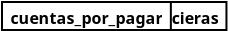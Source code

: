 <?xml version="1.0" encoding="UTF-8"?>
<dia:diagram xmlns:dia="http://www.lysator.liu.se/~alla/dia/">
  <dia:layer name="Capa 1" visible="true" active="true">
    <dia:object type="UML - Class" version="0" id="O0">
      <dia:attribute name="obj_pos">
        <dia:point val="1.0,1.0"/>
      </dia:attribute>
      <dia:attribute name="obj_bb">
        <dia:rectangle val="1.0,1.0;6.5,3.5"/>
      </dia:attribute>
      <dia:attribute name="name">
        <dia:string># clientes #</dia:string>
      </dia:attribute>
      <dia:attribute name="attributes">
        <dia:composite type="umlattribute">
          <dia:attribute name="name">
            <dia:string># id_cliente #</dia:string>
          </dia:attribute>
        </dia:composite>
        <dia:composite type="umlattribute">
          <dia:attribute name="name">
            <dia:string># nombre #</dia:string>
          </dia:attribute>
        </dia:composite>
        <dia:composite type="umlattribute">
          <dia:attribute name="name">
            <dia:string># apellido #</dia:string>
          </dia:attribute>
        </dia:composite>
        <dia:composite type="umlattribute">
          <dia:attribute name="name">
            <dia:string># correo #</dia:string>
          </dia:attribute>
        </dia:composite>
        <dia:composite type="umlattribute">
          <dia:attribute name="name">
            <dia:string># telefono #</dia:string>
          </dia:attribute>
        </dia:composite>
        <dia:composite type="umlattribute">
          <dia:attribute name="name">
            <dia:string># direccion #</dia:string>
          </dia:attribute>
        </dia:composite>
      </dia:attribute>
    </dia:object>
    <dia:object type="UML - Class" version="0" id="O1">
      <dia:attribute name="obj_pos">
        <dia:point val="7.5,1.0"/>
      </dia:attribute>
      <dia:attribute name="obj_bb">
        <dia:rectangle val="7.5,1.0;13.0,3.5"/>
      </dia:attribute>
      <dia:attribute name="name">
        <dia:string># cotizaciones #</dia:string>
      </dia:attribute>
      <dia:attribute name="attributes">
        <dia:composite type="umlattribute">
          <dia:attribute name="name">
            <dia:string># id_cotizacion #</dia:string>
          </dia:attribute>
        </dia:composite>
        <dia:composite type="umlattribute">
          <dia:attribute name="name">
            <dia:string># id_cliente #</dia:string>
          </dia:attribute>
        </dia:composite>
        <dia:composite type="umlattribute">
          <dia:attribute name="name">
            <dia:string># fecha #</dia:string>
          </dia:attribute>
        </dia:composite>
        <dia:composite type="umlattribute">
          <dia:attribute name="name">
            <dia:string># total_estimado #</dia:string>
          </dia:attribute>
        </dia:composite>
      </dia:attribute>
    </dia:object>
    <dia:object type="UML - Class" version="0" id="O2">
      <dia:attribute name="obj_pos">
        <dia:point val="14.0,1.0"/>
      </dia:attribute>
      <dia:attribute name="obj_bb">
        <dia:rectangle val="14.0,1.0;19.5,3.5"/>
      </dia:attribute>
      <dia:attribute name="name">
        <dia:string># pedidos #</dia:string>
      </dia:attribute>
      <dia:attribute name="attributes">
        <dia:composite type="umlattribute">
          <dia:attribute name="name">
            <dia:string># id_pedido #</dia:string>
          </dia:attribute>
        </dia:composite>
        <dia:composite type="umlattribute">
          <dia:attribute name="name">
            <dia:string># id_cliente #</dia:string>
          </dia:attribute>
        </dia:composite>
        <dia:composite type="umlattribute">
          <dia:attribute name="name">
            <dia:string># fecha_pedido #</dia:string>
          </dia:attribute>
        </dia:composite>
        <dia:composite type="umlattribute">
          <dia:attribute name="name">
            <dia:string># estado_pedido #</dia:string>
          </dia:attribute>
        </dia:composite>
      </dia:attribute>
    </dia:object>
    <dia:object type="UML - Class" version="0" id="O3">
      <dia:attribute name="obj_pos">
        <dia:point val="1.0,5.5"/>
      </dia:attribute>
      <dia:attribute name="obj_bb">
        <dia:rectangle val="1.0,5.5;6.5,8.0"/>
      </dia:attribute>
      <dia:attribute name="name">
        <dia:string># facturas #</dia:string>
      </dia:attribute>
      <dia:attribute name="attributes">
        <dia:composite type="umlattribute">
          <dia:attribute name="name">
            <dia:string># id_factura #</dia:string>
          </dia:attribute>
        </dia:composite>
        <dia:composite type="umlattribute">
          <dia:attribute name="name">
            <dia:string># id_pedido #</dia:string>
          </dia:attribute>
        </dia:composite>
        <dia:composite type="umlattribute">
          <dia:attribute name="name">
            <dia:string># fecha_factura #</dia:string>
          </dia:attribute>
        </dia:composite>
        <dia:composite type="umlattribute">
          <dia:attribute name="name">
            <dia:string># total #</dia:string>
          </dia:attribute>
        </dia:composite>
        <dia:composite type="umlattribute">
          <dia:attribute name="name">
            <dia:string># medio_pago #</dia:string>
          </dia:attribute>
        </dia:composite>
        <dia:composite type="umlattribute">
          <dia:attribute name="name">
            <dia:string># estado_pago #</dia:string>
          </dia:attribute>
        </dia:composite>
      </dia:attribute>
    </dia:object>
    <dia:object type="UML - Class" version="0" id="O4">
      <dia:attribute name="obj_pos">
        <dia:point val="7.5,5.5"/>
      </dia:attribute>
      <dia:attribute name="obj_bb">
        <dia:rectangle val="7.5,5.5;13.0,8.0"/>
      </dia:attribute>
      <dia:attribute name="name">
        <dia:string># detalle_factura #</dia:string>
      </dia:attribute>
      <dia:attribute name="attributes">
        <dia:composite type="umlattribute">
          <dia:attribute name="name">
            <dia:string># id_detalle #</dia:string>
          </dia:attribute>
        </dia:composite>
        <dia:composite type="umlattribute">
          <dia:attribute name="name">
            <dia:string># id_factura #</dia:string>
          </dia:attribute>
        </dia:composite>
        <dia:composite type="umlattribute">
          <dia:attribute name="name">
            <dia:string># id_producto #</dia:string>
          </dia:attribute>
        </dia:composite>
        <dia:composite type="umlattribute">
          <dia:attribute name="name">
            <dia:string># cantidad #</dia:string>
          </dia:attribute>
        </dia:composite>
        <dia:composite type="umlattribute">
          <dia:attribute name="name">
            <dia:string># precio_unitario #</dia:string>
          </dia:attribute>
        </dia:composite>
      </dia:attribute>
    </dia:object>
    <dia:object type="UML - Class" version="0" id="O5">
      <dia:attribute name="obj_pos">
        <dia:point val="14.0,5.5"/>
      </dia:attribute>
      <dia:attribute name="obj_bb">
        <dia:rectangle val="14.0,5.5;19.5,8.0"/>
      </dia:attribute>
      <dia:attribute name="name">
        <dia:string># productos #</dia:string>
      </dia:attribute>
      <dia:attribute name="attributes">
        <dia:composite type="umlattribute">
          <dia:attribute name="name">
            <dia:string># id_producto #</dia:string>
          </dia:attribute>
        </dia:composite>
        <dia:composite type="umlattribute">
          <dia:attribute name="name">
            <dia:string># nombre #</dia:string>
          </dia:attribute>
        </dia:composite>
        <dia:composite type="umlattribute">
          <dia:attribute name="name">
            <dia:string># descripcion #</dia:string>
          </dia:attribute>
        </dia:composite>
        <dia:composite type="umlattribute">
          <dia:attribute name="name">
            <dia:string># precio_unitario #</dia:string>
          </dia:attribute>
        </dia:composite>
        <dia:composite type="umlattribute">
          <dia:attribute name="name">
            <dia:string># stock_actual #</dia:string>
          </dia:attribute>
        </dia:composite>
        <dia:composite type="umlattribute">
          <dia:attribute name="name">
            <dia:string># stock_minimo #</dia:string>
          </dia:attribute>
        </dia:composite>
        <dia:composite type="umlattribute">
          <dia:attribute name="name">
            <dia:string># codigo_barras #</dia:string>
          </dia:attribute>
        </dia:composite>
      </dia:attribute>
    </dia:object>
    <dia:object type="UML - Class" version="0" id="O6">
      <dia:attribute name="obj_pos">
        <dia:point val="1.0,10.0"/>
      </dia:attribute>
      <dia:attribute name="obj_bb">
        <dia:rectangle val="1.0,10.0;6.5,12.5"/>
      </dia:attribute>
      <dia:attribute name="name">
        <dia:string># almacenes #</dia:string>
      </dia:attribute>
      <dia:attribute name="attributes">
        <dia:composite type="umlattribute">
          <dia:attribute name="name">
            <dia:string># id_almacen #</dia:string>
          </dia:attribute>
        </dia:composite>
        <dia:composite type="umlattribute">
          <dia:attribute name="name">
            <dia:string># nombre #</dia:string>
          </dia:attribute>
        </dia:composite>
        <dia:composite type="umlattribute">
          <dia:attribute name="name">
            <dia:string># ubicacion #</dia:string>
          </dia:attribute>
        </dia:composite>
      </dia:attribute>
    </dia:object>
    <dia:object type="UML - Class" version="0" id="O7">
      <dia:attribute name="obj_pos">
        <dia:point val="7.5,10.0"/>
      </dia:attribute>
      <dia:attribute name="obj_bb">
        <dia:rectangle val="7.5,10.0;13.0,12.5"/>
      </dia:attribute>
      <dia:attribute name="name">
        <dia:string># movimientos_inventario #</dia:string>
      </dia:attribute>
      <dia:attribute name="attributes">
        <dia:composite type="umlattribute">
          <dia:attribute name="name">
            <dia:string># id_movimiento #</dia:string>
          </dia:attribute>
        </dia:composite>
        <dia:composite type="umlattribute">
          <dia:attribute name="name">
            <dia:string># id_producto #</dia:string>
          </dia:attribute>
        </dia:composite>
        <dia:composite type="umlattribute">
          <dia:attribute name="name">
            <dia:string># id_almacen #</dia:string>
          </dia:attribute>
        </dia:composite>
        <dia:composite type="umlattribute">
          <dia:attribute name="name">
            <dia:string># tipo_movimiento #</dia:string>
          </dia:attribute>
        </dia:composite>
        <dia:composite type="umlattribute">
          <dia:attribute name="name">
            <dia:string># cantidad #</dia:string>
          </dia:attribute>
        </dia:composite>
        <dia:composite type="umlattribute">
          <dia:attribute name="name">
            <dia:string># fecha #</dia:string>
          </dia:attribute>
        </dia:composite>
      </dia:attribute>
    </dia:object>
    <dia:object type="UML - Class" version="0" id="O8">
      <dia:attribute name="obj_pos">
        <dia:point val="14.0,10.0"/>
      </dia:attribute>
      <dia:attribute name="obj_bb">
        <dia:rectangle val="14.0,10.0;19.5,12.5"/>
      </dia:attribute>
      <dia:attribute name="name">
        <dia:string># ordenes_produccion #</dia:string>
      </dia:attribute>
      <dia:attribute name="attributes">
        <dia:composite type="umlattribute">
          <dia:attribute name="name">
            <dia:string># id_orden #</dia:string>
          </dia:attribute>
        </dia:composite>
        <dia:composite type="umlattribute">
          <dia:attribute name="name">
            <dia:string># id_producto #</dia:string>
          </dia:attribute>
        </dia:composite>
        <dia:composite type="umlattribute">
          <dia:attribute name="name">
            <dia:string># fecha_inicio #</dia:string>
          </dia:attribute>
        </dia:composite>
        <dia:composite type="umlattribute">
          <dia:attribute name="name">
            <dia:string># fecha_fin_estimada #</dia:string>
          </dia:attribute>
        </dia:composite>
        <dia:composite type="umlattribute">
          <dia:attribute name="name">
            <dia:string># estado #</dia:string>
          </dia:attribute>
        </dia:composite>
      </dia:attribute>
    </dia:object>
    <dia:object type="UML - Class" version="0" id="O9">
      <dia:attribute name="obj_pos">
        <dia:point val="1.0,14.5"/>
      </dia:attribute>
      <dia:attribute name="obj_bb">
        <dia:rectangle val="1.0,14.5;6.5,17.0"/>
      </dia:attribute>
      <dia:attribute name="name">
        <dia:string># materias_primas #</dia:string>
      </dia:attribute>
      <dia:attribute name="attributes">
        <dia:composite type="umlattribute">
          <dia:attribute name="name">
            <dia:string># id_materia #</dia:string>
          </dia:attribute>
        </dia:composite>
        <dia:composite type="umlattribute">
          <dia:attribute name="name">
            <dia:string># nombre #</dia:string>
          </dia:attribute>
        </dia:composite>
        <dia:composite type="umlattribute">
          <dia:attribute name="name">
            <dia:string># stock #</dia:string>
          </dia:attribute>
        </dia:composite>
        <dia:composite type="umlattribute">
          <dia:attribute name="name">
            <dia:string># unidad #</dia:string>
          </dia:attribute>
        </dia:composite>
      </dia:attribute>
    </dia:object>
    <dia:object type="UML - Class" version="0" id="O10">
      <dia:attribute name="obj_pos">
        <dia:point val="7.5,14.5"/>
      </dia:attribute>
      <dia:attribute name="obj_bb">
        <dia:rectangle val="7.5,14.5;13.0,17.0"/>
      </dia:attribute>
      <dia:attribute name="name">
        <dia:string># consumo_produccion #</dia:string>
      </dia:attribute>
      <dia:attribute name="attributes">
        <dia:composite type="umlattribute">
          <dia:attribute name="name">
            <dia:string># id_consumo #</dia:string>
          </dia:attribute>
        </dia:composite>
        <dia:composite type="umlattribute">
          <dia:attribute name="name">
            <dia:string># id_orden #</dia:string>
          </dia:attribute>
        </dia:composite>
        <dia:composite type="umlattribute">
          <dia:attribute name="name">
            <dia:string># id_materia #</dia:string>
          </dia:attribute>
        </dia:composite>
        <dia:composite type="umlattribute">
          <dia:attribute name="name">
            <dia:string># cantidad_usada #</dia:string>
          </dia:attribute>
        </dia:composite>
      </dia:attribute>
    </dia:object>
    <dia:object type="UML - Class" version="0" id="O11">
      <dia:attribute name="obj_pos">
        <dia:point val="14.0,14.5"/>
      </dia:attribute>
      <dia:attribute name="obj_bb">
        <dia:rectangle val="14.0,14.5;19.5,17.0"/>
      </dia:attribute>
      <dia:attribute name="name">
        <dia:string># inspecciones #</dia:string>
      </dia:attribute>
      <dia:attribute name="attributes">
        <dia:composite type="umlattribute">
          <dia:attribute name="name">
            <dia:string># id_inspeccion #</dia:string>
          </dia:attribute>
        </dia:composite>
        <dia:composite type="umlattribute">
          <dia:attribute name="name">
            <dia:string># id_orden #</dia:string>
          </dia:attribute>
        </dia:composite>
        <dia:composite type="umlattribute">
          <dia:attribute name="name">
            <dia:string># resultado #</dia:string>
          </dia:attribute>
        </dia:composite>
        <dia:composite type="umlattribute">
          <dia:attribute name="name">
            <dia:string># observaciones #</dia:string>
          </dia:attribute>
        </dia:composite>
        <dia:composite type="umlattribute">
          <dia:attribute name="name">
            <dia:string># fecha #</dia:string>
          </dia:attribute>
        </dia:composite>
      </dia:attribute>
    </dia:object>
    <dia:object type="UML - Class" version="0" id="O12">
      <dia:attribute name="obj_pos">
        <dia:point val="1.0,19.0"/>
      </dia:attribute>
      <dia:attribute name="obj_bb">
        <dia:rectangle val="1.0,19.0;6.5,21.5"/>
      </dia:attribute>
      <dia:attribute name="name">
        <dia:string># no_conformidades #</dia:string>
      </dia:attribute>
      <dia:attribute name="attributes">
        <dia:composite type="umlattribute">
          <dia:attribute name="name">
            <dia:string># id_nc #</dia:string>
          </dia:attribute>
        </dia:composite>
        <dia:composite type="umlattribute">
          <dia:attribute name="name">
            <dia:string># id_inspeccion #</dia:string>
          </dia:attribute>
        </dia:composite>
        <dia:composite type="umlattribute">
          <dia:attribute name="name">
            <dia:string># descripcion #</dia:string>
          </dia:attribute>
        </dia:composite>
        <dia:composite type="umlattribute">
          <dia:attribute name="name">
            <dia:string># accion_correctiva #</dia:string>
          </dia:attribute>
        </dia:composite>
      </dia:attribute>
    </dia:object>
    <dia:object type="UML - Class" version="0" id="O13">
      <dia:attribute name="obj_pos">
        <dia:point val="7.5,19.0"/>
      </dia:attribute>
      <dia:attribute name="obj_bb">
        <dia:rectangle val="7.5,19.0;13.0,21.5"/>
      </dia:attribute>
      <dia:attribute name="name">
        <dia:string># transacciones_financieras #</dia:string>
      </dia:attribute>
      <dia:attribute name="attributes">
        <dia:composite type="umlattribute">
          <dia:attribute name="name">
            <dia:string># id_transaccion #</dia:string>
          </dia:attribute>
        </dia:composite>
        <dia:composite type="umlattribute">
          <dia:attribute name="name">
            <dia:string># tipo #</dia:string>
          </dia:attribute>
        </dia:composite>
        <dia:composite type="umlattribute">
          <dia:attribute name="name">
            <dia:string># monto #</dia:string>
          </dia:attribute>
        </dia:composite>
        <dia:composite type="umlattribute">
          <dia:attribute name="name">
            <dia:string># descripcion #</dia:string>
          </dia:attribute>
        </dia:composite>
        <dia:composite type="umlattribute">
          <dia:attribute name="name">
            <dia:string># fecha #</dia:string>
          </dia:attribute>
        </dia:composite>
      </dia:attribute>
    </dia:object>
    <dia:object type="UML - Class" version="0" id="O14">
      <dia:attribute name="obj_pos">
        <dia:point val="14.0,19.0"/>
      </dia:attribute>
      <dia:attribute name="obj_bb">
        <dia:rectangle val="14.0,19.0;19.5,21.5"/>
      </dia:attribute>
      <dia:attribute name="name">
        <dia:string># cuentas_por_pagar #</dia:string>
      </dia:attribute>
      <dia:attribute name="attributes">
        <dia:composite type="umlattribute">
          <dia:attribute name="name">
            <dia:string># id_cuenta #</dia:string>
          </dia:attribute>
        </dia:composite>
        <dia:composite type="umlattribute">
          <dia:attribute name="name">
            <dia:string># proveedor #</dia:string>
          </dia:attribute>
        </dia:composite>
        <dia:composite type="umlattribute">
          <dia:attribute name="name">
            <dia:string># monto_total #</dia:string>
          </dia:attribute>
        </dia:composite>
        <dia:composite type="umlattribute">
          <dia:attribute name="name">
            <dia:string># fecha_vencimiento #</dia:string>
          </dia:attribute>
        </dia:composite>
        <dia:composite type="umlattribute">
          <dia:attribute name="name">
            <dia:string># estado #</dia:string>
          </dia:attribute>
        </dia:composite>
      </dia:attribute>
    </dia:object>

  </dia:layer>
</dia:diagram>
